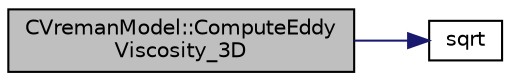 digraph "CVremanModel::ComputeEddyViscosity_3D"
{
 // LATEX_PDF_SIZE
  edge [fontname="Helvetica",fontsize="10",labelfontname="Helvetica",labelfontsize="10"];
  node [fontname="Helvetica",fontsize="10",shape=record];
  rankdir="LR";
  Node1 [label="CVremanModel::ComputeEddy\lViscosity_3D",height=0.2,width=0.4,color="black", fillcolor="grey75", style="filled", fontcolor="black",tooltip="Function to determine the eddy viscosity for the given function arguments for a 3D simulation."];
  Node1 -> Node2 [color="midnightblue",fontsize="10",style="solid",fontname="Helvetica"];
  Node2 [label="sqrt",height=0.2,width=0.4,color="black", fillcolor="white", style="filled",URL="$group__SIMD.html#ga54a1925ab40fb4249ea255072520de35",tooltip=" "];
}
